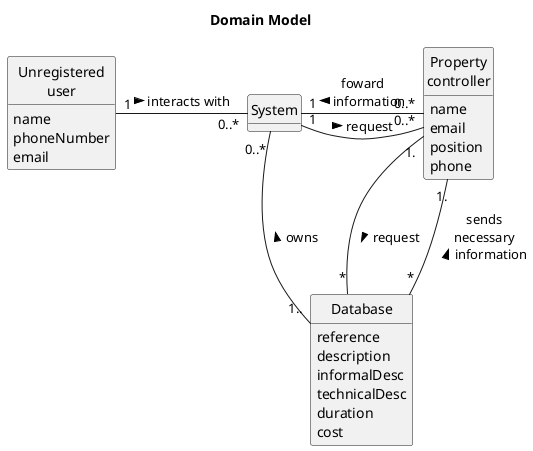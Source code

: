 @startuml
skinparam monochrome true
skinparam packageStyle rectangle
skinparam shadowing false

'left to right direction

skinparam classAttributeIconSize 0

hide circle
hide methods

title Domain Model

'class Platform {
' -description
'}

class System {

}

class Database {
    reference
    description
    informalDesc
    technicalDesc
    duration
    cost
}

'class Category {
'   description
'}

class Property\ncontroller {
    name
    email
    position
    phone
}

class Unregistered\nuser {
    name
    phoneNumber
    email
}

System "1" - "0..*" Property\ncontroller : request >
System "1" - "0..*" Property\ncontroller : foward\ninformation <
Database "1.." - "0..*" System: owns >
Unregistered\nuser "1" - "0..*" System: interacts with >
Property\ncontroller "1." -- "*" Database : request >
Property\ncontroller "1." -- "*" Database : sends\nnecessary\ninformation <


@enduml